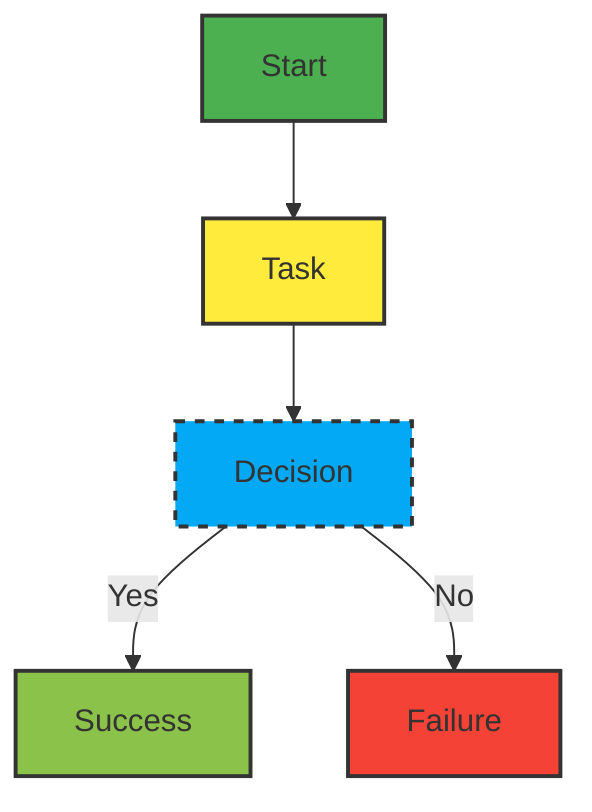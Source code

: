 graph TD
    A[Start]:::startNode --> B[Task]:::taskNode
    B --> C[Decision]:::decisionNode
    C -->|Yes| D[Success]:::successNode
    C -->|No| E[Failure]:::failureNode

    classDef startNode fill:#4caf50,stroke:#333,stroke-width:2px;
    classDef taskNode fill:#ffeb3b,stroke:#333,stroke-width:2px;
    classDef decisionNode fill:#03a9f4,stroke:#333,stroke-width:2px,stroke-dasharray: 5 5;
    classDef successNode fill:#8bc34a,stroke:#333,stroke-width:2px;
    classDef failureNode fill:#f44336,stroke:#333,stroke-width:2px;